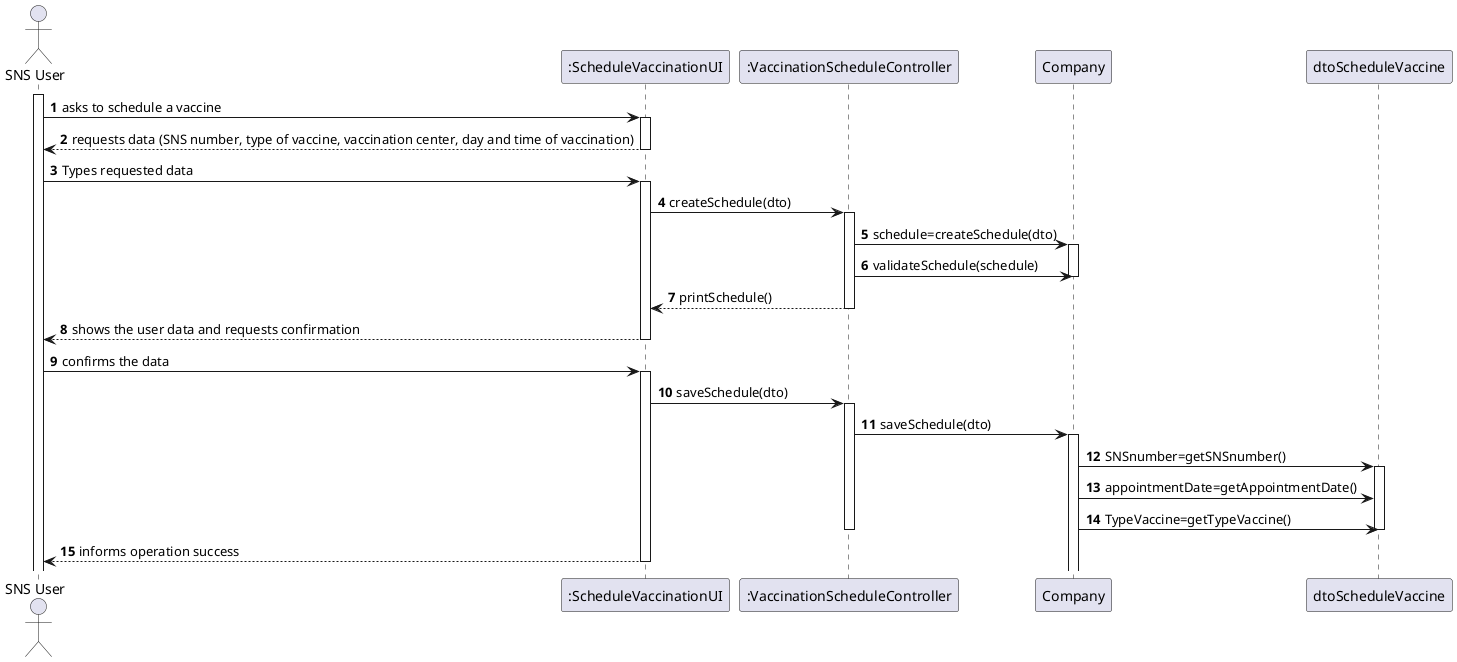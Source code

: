 @startuml
'https://plantuml.com/sequence-diagram

autonumber
    actor "SNS User" as SNS

    participant ":ScheduleVaccinationUI" as UI
    participant ":VaccinationScheduleController" as  CTRL
    participant "Company" as COMP
    participant "dtoScheduleVaccine" as DTO

        activate SNS
       SNS -> UI: asks to schedule a vaccine
       activate UI
       UI --> SNS: requests data (SNS number, type of vaccine, vaccination center, day and time of vaccination)
       deactivate UI
       UI <- SNS: Types requested data

       activate UI
       UI->CTRL: createSchedule(dto)
       activate CTRL
       CTRL->COMP: schedule=createSchedule(dto)
       activate COMP
       CTRL->COMP: validateSchedule(schedule)
        deactivate COMP
       CTRL-->UI: printSchedule()
       deactivate CTRL
       SNS <-- UI: shows the user data and requests confirmation
       deactivate UI
       SNS -> UI: confirms the data
       activate UI
       UI->CTRL:saveSchedule(dto)
       activate CTRL
       CTRL->COMP:saveSchedule(dto)
       activate COMP
       COMP->DTO:SNSnumber=getSNSnumber()
       activate DTO
       COMP->DTO:appointmentDate=getAppointmentDate()
       COMP->DTO: TypeVaccine=getTypeVaccine()
       deactivate DTO

       deactivate CTRL


       SNS <-- UI: informs operation success
       deactivate UI
       @enduml

@enduml